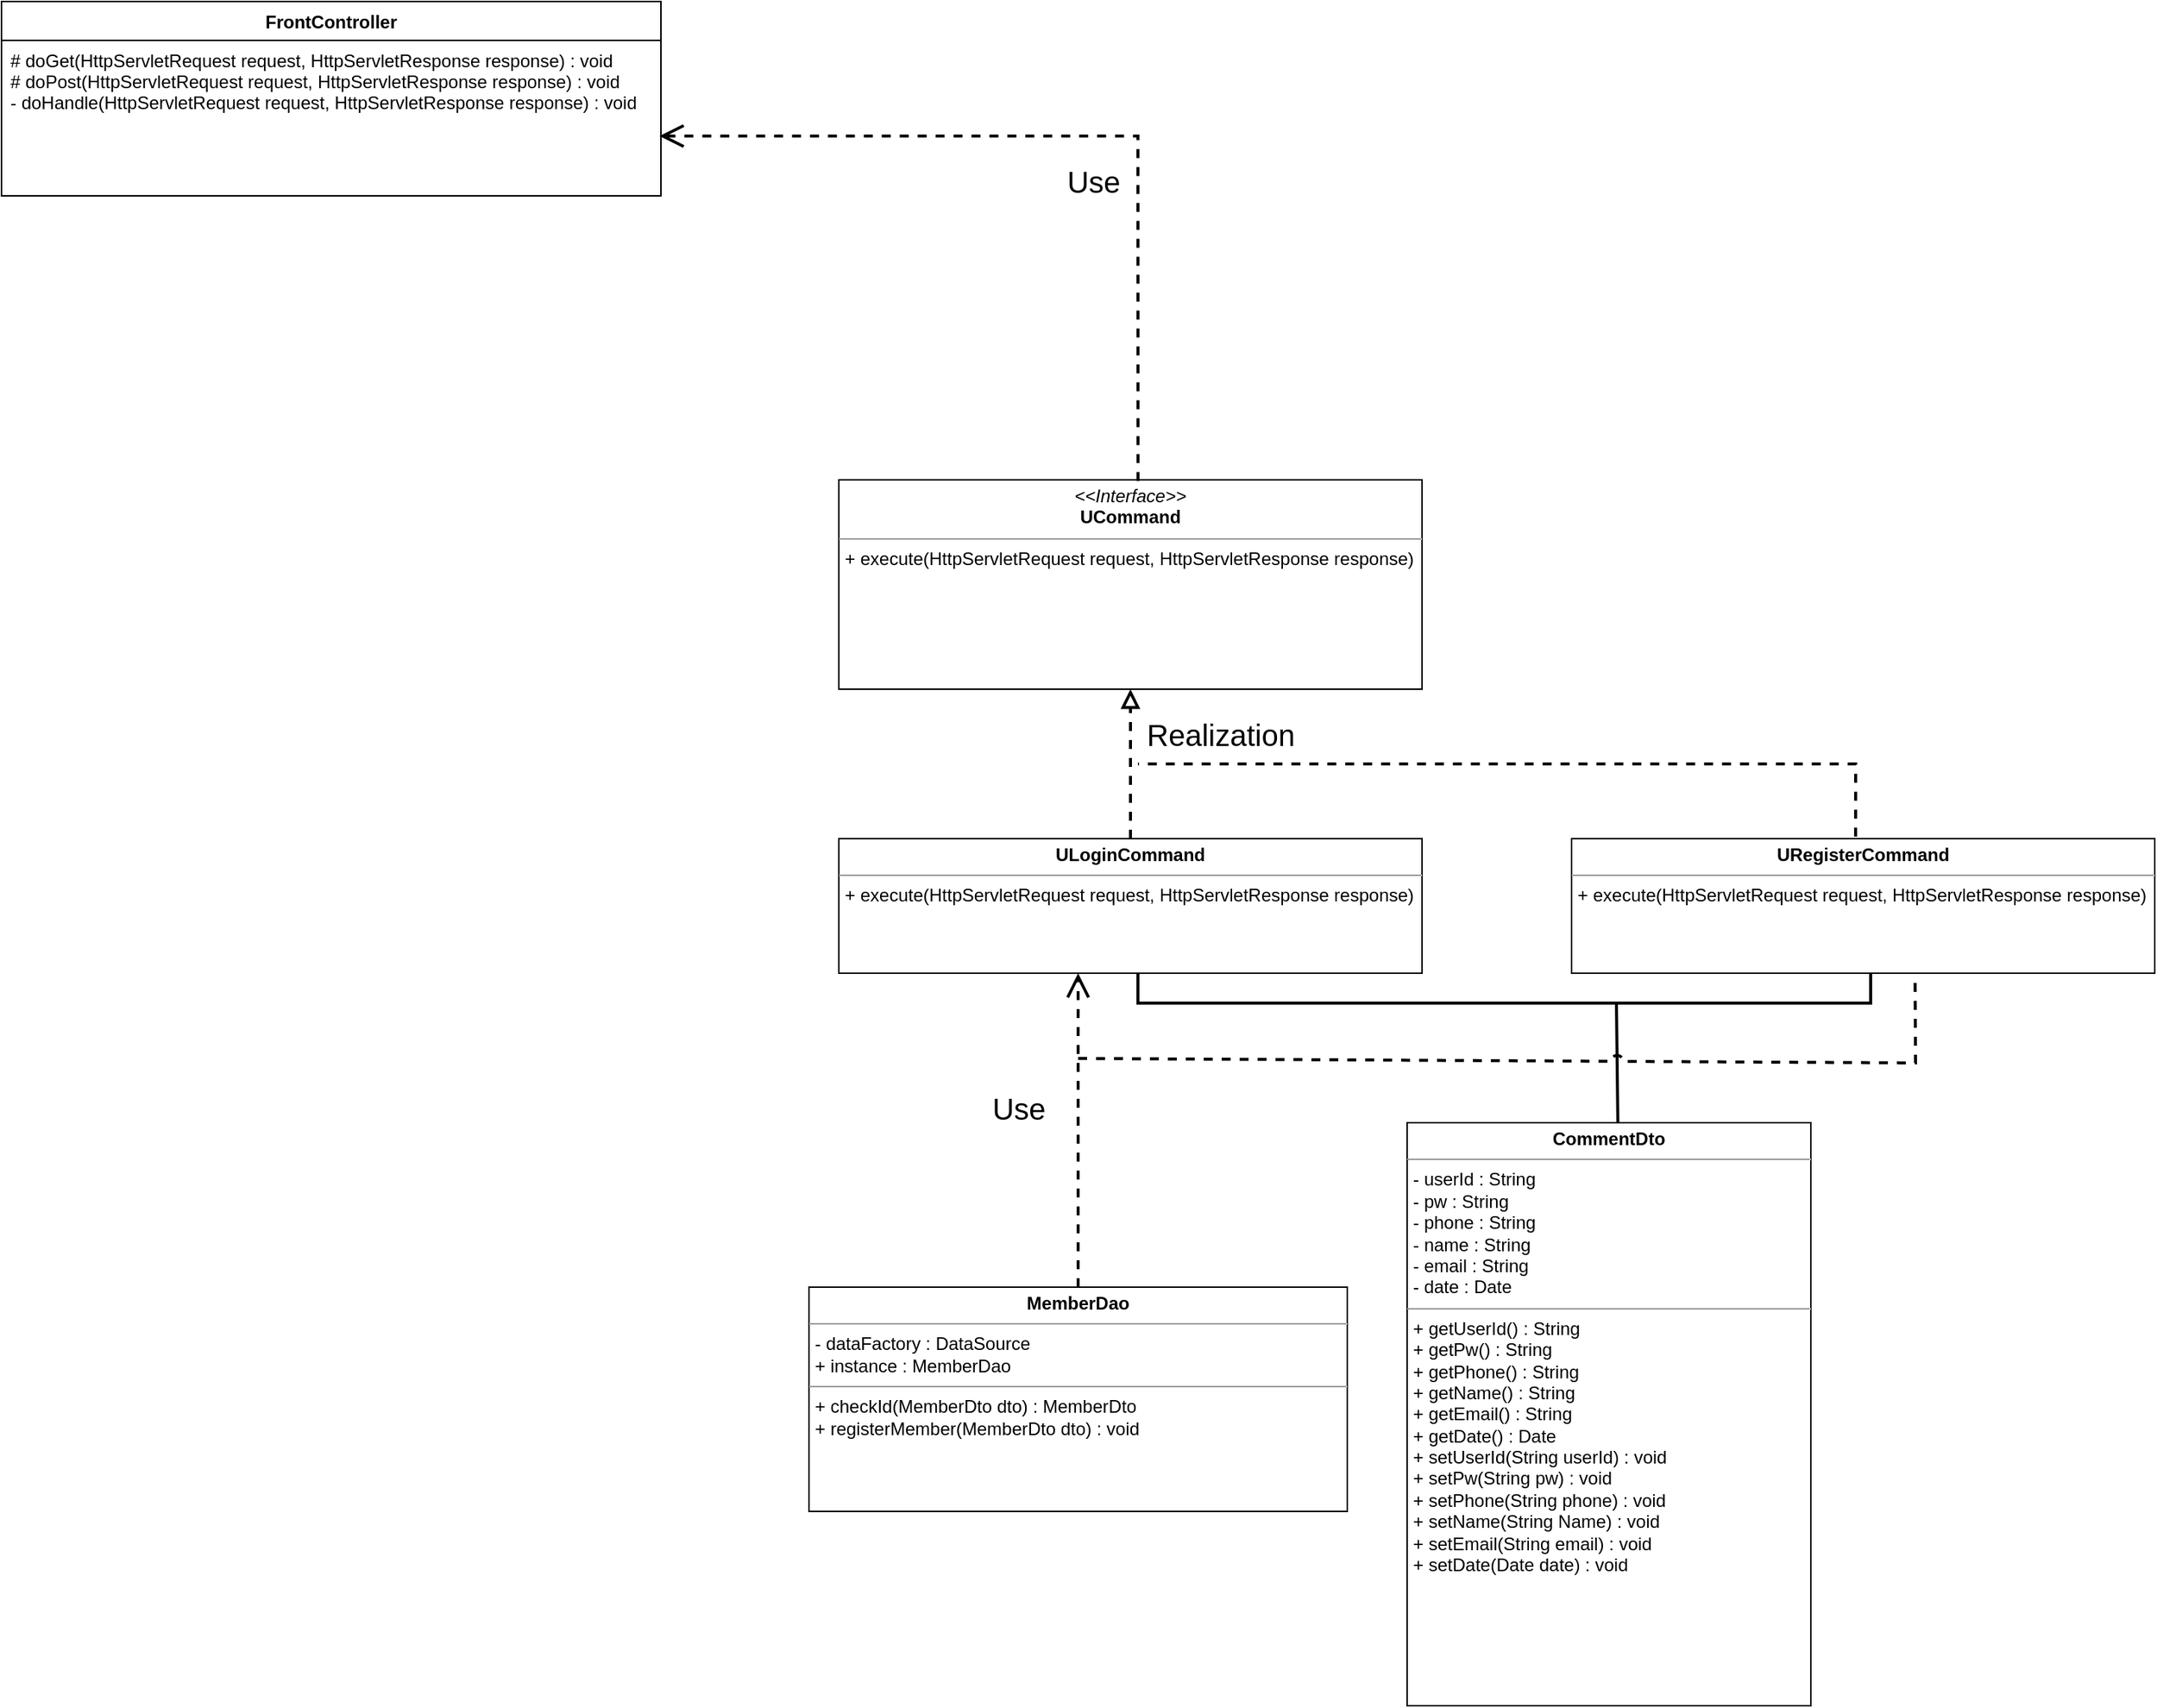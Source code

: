 <mxfile version="20.8.16" type="device"><diagram id="C5RBs43oDa-KdzZeNtuy" name="Page-1"><mxGraphModel dx="4320" dy="1840" grid="1" gridSize="10" guides="1" tooltips="1" connect="1" arrows="1" fold="1" page="1" pageScale="1" pageWidth="1169" pageHeight="827" background="none" math="0" shadow="0"><root><mxCell id="WIyWlLk6GJQsqaUBKTNV-0"/><mxCell id="WIyWlLk6GJQsqaUBKTNV-1" parent="WIyWlLk6GJQsqaUBKTNV-0"/><mxCell id="zkfFHV4jXpPFQw0GAbJ--0" value="FrontController" style="swimlane;fontStyle=1;align=center;verticalAlign=top;childLayout=stackLayout;horizontal=1;startSize=26;horizontalStack=0;resizeParent=1;resizeLast=0;collapsible=1;marginBottom=0;rounded=0;shadow=0;strokeWidth=1;" parent="WIyWlLk6GJQsqaUBKTNV-1" vertex="1"><mxGeometry x="-740" y="30" width="441" height="130" as="geometry"><mxRectangle x="230" y="140" width="160" height="26" as="alternateBounds"/></mxGeometry></mxCell><mxCell id="zkfFHV4jXpPFQw0GAbJ--5" value="# doGet(HttpServletRequest request, HttpServletResponse response) : void&#10;# doPost(HttpServletRequest request, HttpServletResponse response) : void&#10;- doHandle(HttpServletRequest request, HttpServletResponse response) : void&#10; " style="text;align=left;verticalAlign=top;spacingLeft=4;spacingRight=4;overflow=hidden;rotatable=0;points=[[0,0.5],[1,0.5]];portConstraint=eastwest;" parent="zkfFHV4jXpPFQw0GAbJ--0" vertex="1"><mxGeometry y="26" width="441" height="104" as="geometry"/></mxCell><mxCell id="TmokYCrPR_trRfV0lO0L-26" value="&lt;p style=&quot;margin:0px;margin-top:4px;text-align:center;&quot;&gt;&lt;i&gt;&amp;lt;&amp;lt;Interface&amp;gt;&amp;gt;&lt;/i&gt;&lt;br&gt;&lt;b&gt;UCommand&lt;/b&gt;&lt;/p&gt;&lt;hr size=&quot;1&quot;&gt;&lt;p style=&quot;margin:0px;margin-left:4px;&quot;&gt;+ execute(HttpServletRequest request, HttpServletResponse response)&lt;br&gt;&lt;/p&gt;" style="verticalAlign=top;align=left;overflow=fill;fontSize=12;fontFamily=Helvetica;html=1;" vertex="1" parent="WIyWlLk6GJQsqaUBKTNV-1"><mxGeometry x="-180" y="350" width="390" height="140" as="geometry"/></mxCell><mxCell id="TmokYCrPR_trRfV0lO0L-27" value="Use" style="endArrow=open;endSize=12;dashed=1;html=1;rounded=0;strokeWidth=2;fontSize=20;jumpStyle=arc;exitX=0.513;exitY=0.005;exitDx=0;exitDy=0;exitPerimeter=0;" edge="1" parent="WIyWlLk6GJQsqaUBKTNV-1" source="TmokYCrPR_trRfV0lO0L-26"><mxGeometry x="-0.27" y="30" width="160" relative="1" as="geometry"><mxPoint x="-279" y="10" as="sourcePoint"/><mxPoint x="-300" y="120" as="targetPoint"/><mxPoint as="offset"/><Array as="points"><mxPoint x="20" y="120"/></Array></mxGeometry></mxCell><mxCell id="TmokYCrPR_trRfV0lO0L-28" value="&lt;p style=&quot;margin:0px;margin-top:4px;text-align:center;&quot;&gt;&lt;b&gt;ULoginCommand&lt;/b&gt;&lt;/p&gt;&lt;hr size=&quot;1&quot;&gt;&lt;p style=&quot;margin:0px;margin-left:4px;&quot;&gt;&lt;span style=&quot;background-color: initial;&quot;&gt;+ execute(HttpServletRequest request, HttpServletResponse response)&lt;/span&gt;&lt;br&gt;&lt;/p&gt;" style="verticalAlign=top;align=left;overflow=fill;fontSize=12;fontFamily=Helvetica;html=1;" vertex="1" parent="WIyWlLk6GJQsqaUBKTNV-1"><mxGeometry x="-180" y="590" width="390" height="90" as="geometry"/></mxCell><mxCell id="TmokYCrPR_trRfV0lO0L-29" value="&lt;p style=&quot;margin:0px;margin-top:4px;text-align:center;&quot;&gt;&lt;b&gt;URegisterCommand&lt;/b&gt;&lt;/p&gt;&lt;hr size=&quot;1&quot;&gt;&lt;p style=&quot;margin:0px;margin-left:4px;&quot;&gt;&lt;span style=&quot;background-color: initial;&quot;&gt;+ execute(HttpServletRequest request, HttpServletResponse response)&lt;/span&gt;&lt;br&gt;&lt;/p&gt;" style="verticalAlign=top;align=left;overflow=fill;fontSize=12;fontFamily=Helvetica;html=1;" vertex="1" parent="WIyWlLk6GJQsqaUBKTNV-1"><mxGeometry x="310" y="590" width="390" height="90" as="geometry"/></mxCell><mxCell id="TmokYCrPR_trRfV0lO0L-30" value="" style="endArrow=block;startArrow=none;endFill=0;startFill=0;endSize=8;html=1;verticalAlign=bottom;dashed=1;labelBackgroundColor=none;rounded=0;strokeWidth=2;fontSize=20;jumpStyle=arc;exitX=0.5;exitY=0;exitDx=0;exitDy=0;entryX=0.5;entryY=1;entryDx=0;entryDy=0;" edge="1" parent="WIyWlLk6GJQsqaUBKTNV-1" source="TmokYCrPR_trRfV0lO0L-28" target="TmokYCrPR_trRfV0lO0L-26"><mxGeometry width="160" relative="1" as="geometry"><mxPoint x="280" y="400" as="sourcePoint"/><mxPoint x="440" y="400" as="targetPoint"/></mxGeometry></mxCell><mxCell id="TmokYCrPR_trRfV0lO0L-31" value="" style="endArrow=none;dashed=1;html=1;rounded=0;strokeWidth=2;fontSize=20;jumpStyle=arc;exitX=0.487;exitY=-0.015;exitDx=0;exitDy=0;exitPerimeter=0;" edge="1" parent="WIyWlLk6GJQsqaUBKTNV-1" source="TmokYCrPR_trRfV0lO0L-29"><mxGeometry width="50" height="50" relative="1" as="geometry"><mxPoint x="340" y="420" as="sourcePoint"/><mxPoint x="20" y="540.0" as="targetPoint"/><Array as="points"><mxPoint x="500" y="540"/></Array></mxGeometry></mxCell><mxCell id="TmokYCrPR_trRfV0lO0L-32" value="Realization" style="edgeLabel;html=1;align=center;verticalAlign=middle;resizable=0;points=[];fontSize=20;" vertex="1" connectable="0" parent="TmokYCrPR_trRfV0lO0L-31"><mxGeometry x="0.538" y="-4" relative="1" as="geometry"><mxPoint x="-67" y="-16" as="offset"/></mxGeometry></mxCell><mxCell id="TmokYCrPR_trRfV0lO0L-33" value="&lt;p style=&quot;margin:0px;margin-top:4px;text-align:center;&quot;&gt;&lt;b&gt;CommentDto&lt;/b&gt;&lt;/p&gt;&lt;hr size=&quot;1&quot;&gt;&lt;p style=&quot;margin:0px;margin-left:4px;&quot;&gt;- userId : String&lt;/p&gt;&lt;p style=&quot;margin:0px;margin-left:4px;&quot;&gt;- pw : String&lt;/p&gt;&lt;p style=&quot;margin:0px;margin-left:4px;&quot;&gt;- phone : String&lt;/p&gt;&lt;p style=&quot;margin:0px;margin-left:4px;&quot;&gt;- name : String&lt;/p&gt;&lt;p style=&quot;margin:0px;margin-left:4px;&quot;&gt;- email : String&lt;/p&gt;&lt;p style=&quot;margin:0px;margin-left:4px;&quot;&gt;- date : Date&lt;/p&gt;&lt;hr size=&quot;1&quot;&gt;&lt;p style=&quot;margin:0px;margin-left:4px;&quot;&gt;+ getUserId() : String&lt;/p&gt;&lt;p style=&quot;margin:0px;margin-left:4px;&quot;&gt;+ getPw() : String&lt;/p&gt;&lt;p style=&quot;margin:0px;margin-left:4px;&quot;&gt;+ getPhone() : String&lt;/p&gt;&lt;p style=&quot;margin:0px;margin-left:4px;&quot;&gt;+ getName() : String&lt;/p&gt;&lt;p style=&quot;margin:0px;margin-left:4px;&quot;&gt;+ getEmail() : Strin&lt;span style=&quot;background-color: initial;&quot;&gt;g&lt;/span&gt;&lt;/p&gt;&lt;p style=&quot;margin:0px;margin-left:4px;&quot;&gt;+ getDate() : Date&lt;/p&gt;&lt;p style=&quot;margin:0px;margin-left:4px;&quot;&gt;+ setUserId(String userId) : void&lt;/p&gt;&lt;p style=&quot;margin:0px;margin-left:4px;&quot;&gt;+ setPw(String pw) : void&lt;/p&gt;&lt;p style=&quot;margin:0px;margin-left:4px;&quot;&gt;+ setPhone(String phone) : void&lt;/p&gt;&lt;p style=&quot;margin:0px;margin-left:4px;&quot;&gt;+ setName(String Name) : void&lt;/p&gt;&lt;p style=&quot;margin:0px;margin-left:4px;&quot;&gt;+ setEmail(String email) : void&lt;/p&gt;&lt;p style=&quot;margin:0px;margin-left:4px;&quot;&gt;+ setDate(Date date) : void&lt;/p&gt;" style="verticalAlign=top;align=left;overflow=fill;fontSize=12;fontFamily=Helvetica;html=1;" vertex="1" parent="WIyWlLk6GJQsqaUBKTNV-1"><mxGeometry x="200" y="780" width="270" height="390" as="geometry"/></mxCell><mxCell id="TmokYCrPR_trRfV0lO0L-34" value="" style="endArrow=none;html=1;rounded=0;strokeWidth=2;fontSize=20;jumpStyle=arc;exitX=0.522;exitY=0.001;exitDx=0;exitDy=0;exitPerimeter=0;" edge="1" parent="WIyWlLk6GJQsqaUBKTNV-1" source="TmokYCrPR_trRfV0lO0L-33"><mxGeometry width="50" height="50" relative="1" as="geometry"><mxPoint x="-30" y="730" as="sourcePoint"/><mxPoint x="20" y="680.0" as="targetPoint"/><Array as="points"><mxPoint x="340" y="700"/><mxPoint x="20" y="700"/></Array></mxGeometry></mxCell><mxCell id="TmokYCrPR_trRfV0lO0L-35" value="" style="endArrow=none;html=1;rounded=0;strokeWidth=2;fontSize=20;jumpStyle=arc;" edge="1" parent="WIyWlLk6GJQsqaUBKTNV-1"><mxGeometry width="50" height="50" relative="1" as="geometry"><mxPoint x="510" y="680.0" as="sourcePoint"/><mxPoint x="270" y="700.0" as="targetPoint"/><Array as="points"><mxPoint x="510" y="700"/></Array></mxGeometry></mxCell><mxCell id="TmokYCrPR_trRfV0lO0L-36" value="Use" style="endArrow=open;endSize=12;dashed=1;html=1;rounded=0;strokeWidth=2;fontSize=20;jumpStyle=arc;" edge="1" parent="WIyWlLk6GJQsqaUBKTNV-1"><mxGeometry x="0.143" y="40" width="160" relative="1" as="geometry"><mxPoint x="-20" y="890.0" as="sourcePoint"/><mxPoint x="-20" y="680.0" as="targetPoint"/><mxPoint as="offset"/></mxGeometry></mxCell><mxCell id="TmokYCrPR_trRfV0lO0L-37" value="" style="endArrow=none;dashed=1;html=1;rounded=0;strokeWidth=2;fontSize=20;jumpStyle=arc;entryX=0.589;entryY=1.004;entryDx=0;entryDy=0;entryPerimeter=0;" edge="1" parent="WIyWlLk6GJQsqaUBKTNV-1" target="TmokYCrPR_trRfV0lO0L-29"><mxGeometry width="50" height="50" relative="1" as="geometry"><mxPoint x="-20" y="737" as="sourcePoint"/><mxPoint x="540" y="740" as="targetPoint"/><Array as="points"><mxPoint x="540" y="740"/></Array></mxGeometry></mxCell><mxCell id="TmokYCrPR_trRfV0lO0L-38" value="&lt;p style=&quot;margin:0px;margin-top:4px;text-align:center;&quot;&gt;&lt;b&gt;MemberDao&lt;/b&gt;&lt;/p&gt;&lt;hr size=&quot;1&quot;&gt;&lt;p style=&quot;margin:0px;margin-left:4px;&quot;&gt;- dataFactory : DataSource&lt;/p&gt;&lt;p style=&quot;margin:0px;margin-left:4px;&quot;&gt;+ instance : MemberDao&lt;/p&gt;&lt;hr size=&quot;1&quot;&gt;&lt;p style=&quot;margin:0px;margin-left:4px;&quot;&gt;+ checkId(MemberDto dto) : MemberDto&lt;/p&gt;&lt;p style=&quot;margin:0px;margin-left:4px;&quot;&gt;+ registerMember(MemberDto dto) : void&lt;/p&gt;&lt;p style=&quot;margin:0px;margin-left:4px;&quot;&gt;&lt;br&gt;&lt;/p&gt;" style="verticalAlign=top;align=left;overflow=fill;fontSize=12;fontFamily=Helvetica;html=1;" vertex="1" parent="WIyWlLk6GJQsqaUBKTNV-1"><mxGeometry x="-200" y="890" width="360" height="150" as="geometry"/></mxCell></root></mxGraphModel></diagram></mxfile>